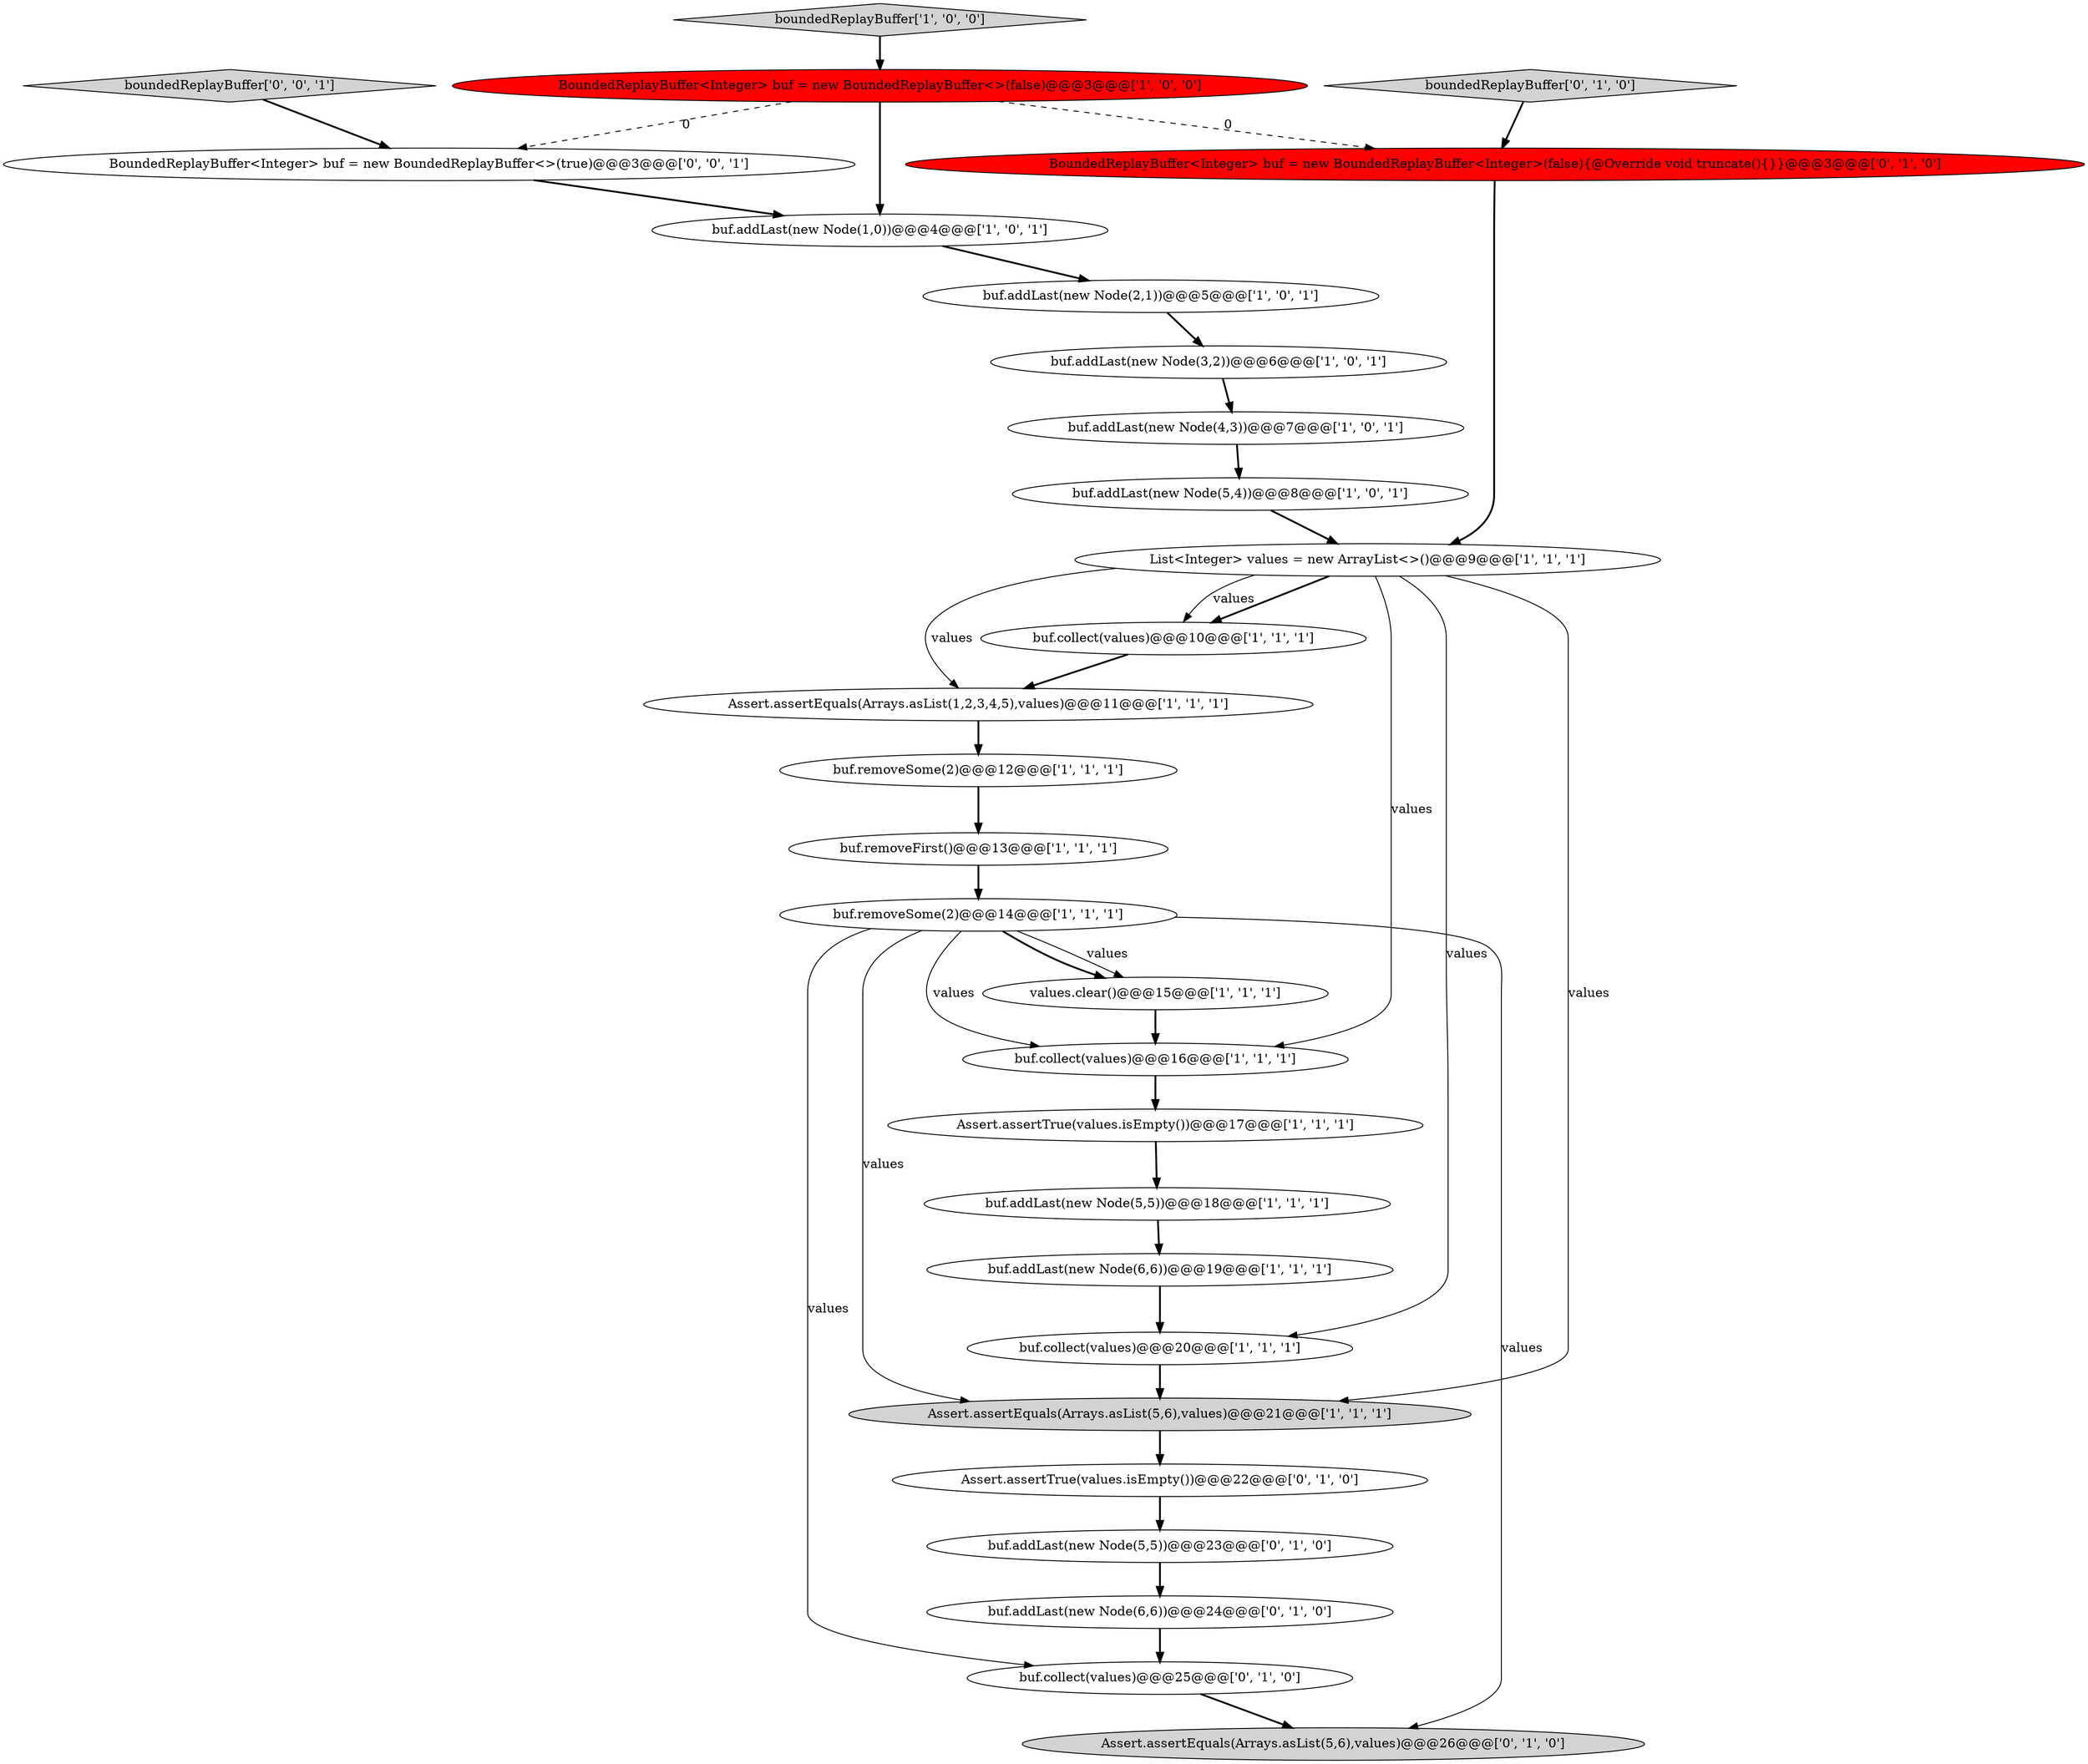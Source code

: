 digraph {
21 [style = filled, label = "Assert.assertEquals(Arrays.asList(5,6),values)@@@26@@@['0', '1', '0']", fillcolor = lightgray, shape = ellipse image = "AAA0AAABBB2BBB"];
5 [style = filled, label = "Assert.assertEquals(Arrays.asList(1,2,3,4,5),values)@@@11@@@['1', '1', '1']", fillcolor = white, shape = ellipse image = "AAA0AAABBB1BBB"];
13 [style = filled, label = "Assert.assertTrue(values.isEmpty())@@@17@@@['1', '1', '1']", fillcolor = white, shape = ellipse image = "AAA0AAABBB1BBB"];
11 [style = filled, label = "buf.addLast(new Node(6,6))@@@19@@@['1', '1', '1']", fillcolor = white, shape = ellipse image = "AAA0AAABBB1BBB"];
28 [style = filled, label = "BoundedReplayBuffer<Integer> buf = new BoundedReplayBuffer<>(true)@@@3@@@['0', '0', '1']", fillcolor = white, shape = ellipse image = "AAA0AAABBB3BBB"];
16 [style = filled, label = "buf.addLast(new Node(5,4))@@@8@@@['1', '0', '1']", fillcolor = white, shape = ellipse image = "AAA0AAABBB1BBB"];
14 [style = filled, label = "buf.removeFirst()@@@13@@@['1', '1', '1']", fillcolor = white, shape = ellipse image = "AAA0AAABBB1BBB"];
2 [style = filled, label = "buf.removeSome(2)@@@14@@@['1', '1', '1']", fillcolor = white, shape = ellipse image = "AAA0AAABBB1BBB"];
1 [style = filled, label = "BoundedReplayBuffer<Integer> buf = new BoundedReplayBuffer<>(false)@@@3@@@['1', '0', '0']", fillcolor = red, shape = ellipse image = "AAA1AAABBB1BBB"];
23 [style = filled, label = "boundedReplayBuffer['0', '1', '0']", fillcolor = lightgray, shape = diamond image = "AAA0AAABBB2BBB"];
4 [style = filled, label = "values.clear()@@@15@@@['1', '1', '1']", fillcolor = white, shape = ellipse image = "AAA0AAABBB1BBB"];
26 [style = filled, label = "buf.addLast(new Node(6,6))@@@24@@@['0', '1', '0']", fillcolor = white, shape = ellipse image = "AAA0AAABBB2BBB"];
17 [style = filled, label = "buf.addLast(new Node(5,5))@@@18@@@['1', '1', '1']", fillcolor = white, shape = ellipse image = "AAA0AAABBB1BBB"];
27 [style = filled, label = "boundedReplayBuffer['0', '0', '1']", fillcolor = lightgray, shape = diamond image = "AAA0AAABBB3BBB"];
25 [style = filled, label = "buf.collect(values)@@@25@@@['0', '1', '0']", fillcolor = white, shape = ellipse image = "AAA0AAABBB2BBB"];
12 [style = filled, label = "buf.collect(values)@@@10@@@['1', '1', '1']", fillcolor = white, shape = ellipse image = "AAA0AAABBB1BBB"];
20 [style = filled, label = "buf.addLast(new Node(5,5))@@@23@@@['0', '1', '0']", fillcolor = white, shape = ellipse image = "AAA0AAABBB2BBB"];
7 [style = filled, label = "List<Integer> values = new ArrayList<>()@@@9@@@['1', '1', '1']", fillcolor = white, shape = ellipse image = "AAA0AAABBB1BBB"];
19 [style = filled, label = "buf.removeSome(2)@@@12@@@['1', '1', '1']", fillcolor = white, shape = ellipse image = "AAA0AAABBB1BBB"];
24 [style = filled, label = "BoundedReplayBuffer<Integer> buf = new BoundedReplayBuffer<Integer>(false){@Override void truncate(){}}@@@3@@@['0', '1', '0']", fillcolor = red, shape = ellipse image = "AAA1AAABBB2BBB"];
6 [style = filled, label = "buf.collect(values)@@@16@@@['1', '1', '1']", fillcolor = white, shape = ellipse image = "AAA0AAABBB1BBB"];
10 [style = filled, label = "buf.addLast(new Node(2,1))@@@5@@@['1', '0', '1']", fillcolor = white, shape = ellipse image = "AAA0AAABBB1BBB"];
3 [style = filled, label = "buf.addLast(new Node(4,3))@@@7@@@['1', '0', '1']", fillcolor = white, shape = ellipse image = "AAA0AAABBB1BBB"];
0 [style = filled, label = "buf.collect(values)@@@20@@@['1', '1', '1']", fillcolor = white, shape = ellipse image = "AAA0AAABBB1BBB"];
15 [style = filled, label = "buf.addLast(new Node(1,0))@@@4@@@['1', '0', '1']", fillcolor = white, shape = ellipse image = "AAA0AAABBB1BBB"];
9 [style = filled, label = "Assert.assertEquals(Arrays.asList(5,6),values)@@@21@@@['1', '1', '1']", fillcolor = lightgray, shape = ellipse image = "AAA0AAABBB1BBB"];
18 [style = filled, label = "buf.addLast(new Node(3,2))@@@6@@@['1', '0', '1']", fillcolor = white, shape = ellipse image = "AAA0AAABBB1BBB"];
8 [style = filled, label = "boundedReplayBuffer['1', '0', '0']", fillcolor = lightgray, shape = diamond image = "AAA0AAABBB1BBB"];
22 [style = filled, label = "Assert.assertTrue(values.isEmpty())@@@22@@@['0', '1', '0']", fillcolor = white, shape = ellipse image = "AAA0AAABBB2BBB"];
9->22 [style = bold, label=""];
10->18 [style = bold, label=""];
18->3 [style = bold, label=""];
15->10 [style = bold, label=""];
0->9 [style = bold, label=""];
28->15 [style = bold, label=""];
2->6 [style = solid, label="values"];
12->5 [style = bold, label=""];
7->12 [style = bold, label=""];
4->6 [style = bold, label=""];
20->26 [style = bold, label=""];
2->21 [style = solid, label="values"];
1->15 [style = bold, label=""];
27->28 [style = bold, label=""];
26->25 [style = bold, label=""];
16->7 [style = bold, label=""];
7->12 [style = solid, label="values"];
2->25 [style = solid, label="values"];
7->0 [style = solid, label="values"];
3->16 [style = bold, label=""];
7->6 [style = solid, label="values"];
1->28 [style = dashed, label="0"];
2->4 [style = bold, label=""];
5->19 [style = bold, label=""];
8->1 [style = bold, label=""];
13->17 [style = bold, label=""];
23->24 [style = bold, label=""];
11->0 [style = bold, label=""];
7->9 [style = solid, label="values"];
19->14 [style = bold, label=""];
22->20 [style = bold, label=""];
1->24 [style = dashed, label="0"];
6->13 [style = bold, label=""];
2->4 [style = solid, label="values"];
14->2 [style = bold, label=""];
24->7 [style = bold, label=""];
2->9 [style = solid, label="values"];
25->21 [style = bold, label=""];
17->11 [style = bold, label=""];
7->5 [style = solid, label="values"];
}
